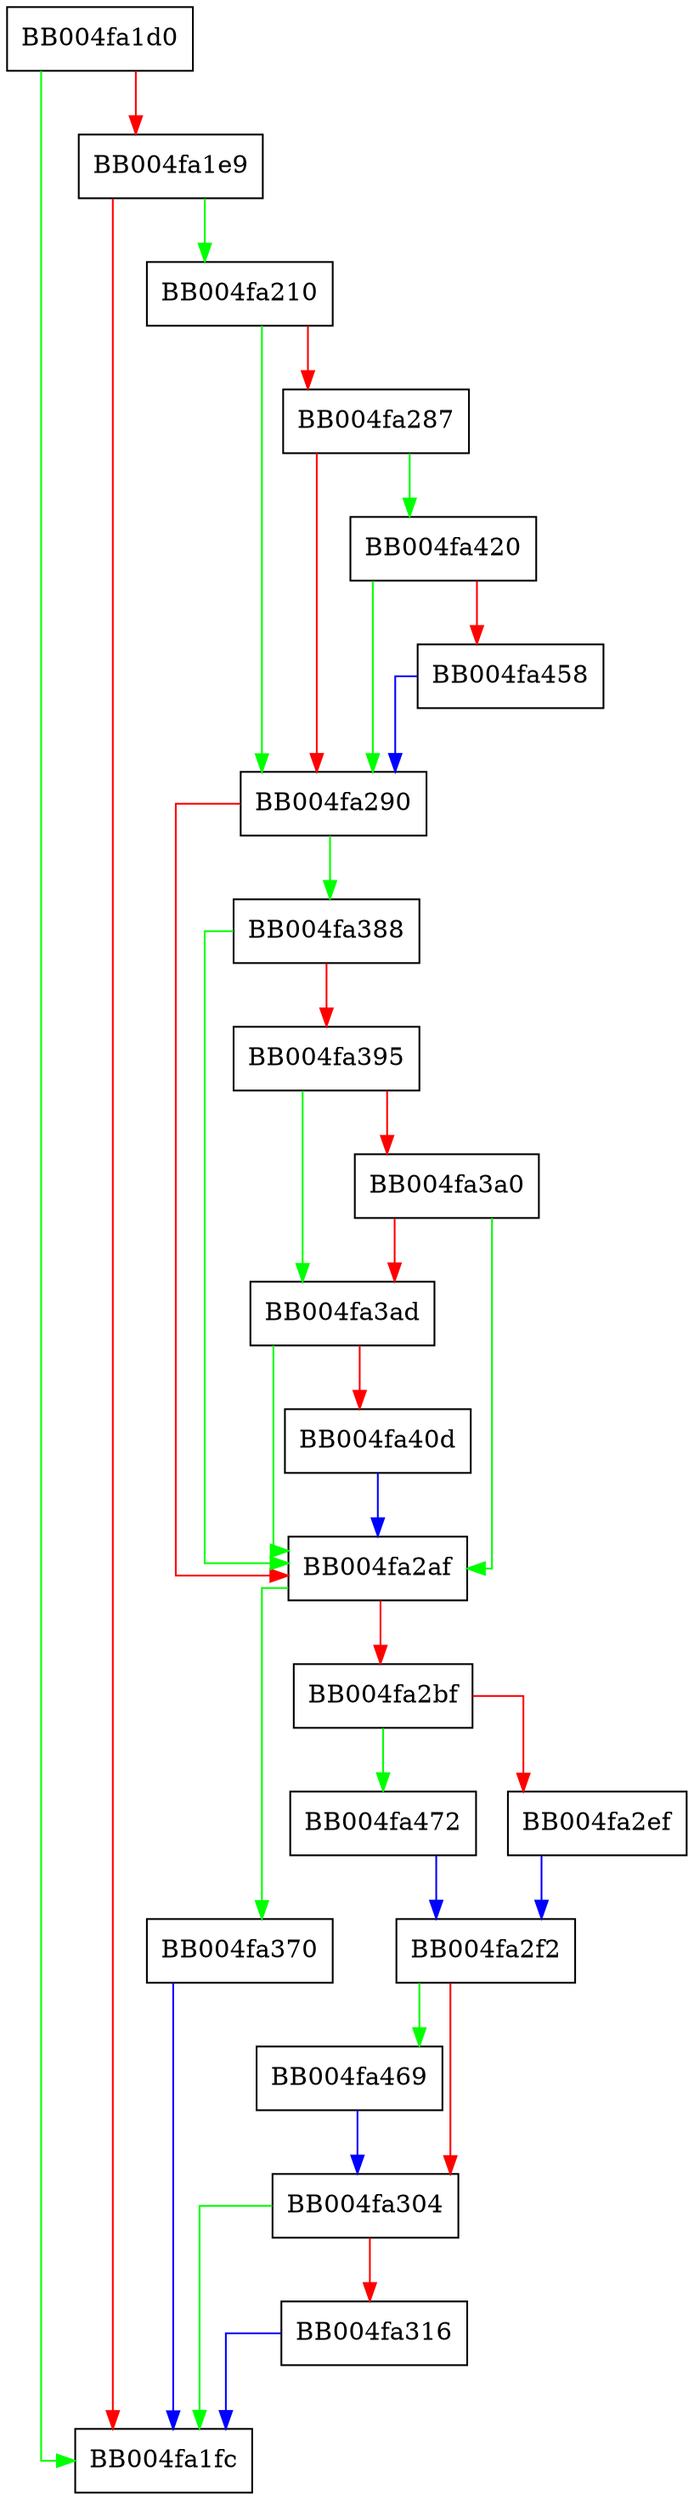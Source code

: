 digraph ossl_quic_channel_on_remote_conn_close {
  node [shape="box"];
  graph [splines=ortho];
  BB004fa1d0 -> BB004fa1fc [color="green"];
  BB004fa1d0 -> BB004fa1e9 [color="red"];
  BB004fa1e9 -> BB004fa210 [color="green"];
  BB004fa1e9 -> BB004fa1fc [color="red"];
  BB004fa210 -> BB004fa290 [color="green"];
  BB004fa210 -> BB004fa287 [color="red"];
  BB004fa287 -> BB004fa420 [color="green"];
  BB004fa287 -> BB004fa290 [color="red"];
  BB004fa290 -> BB004fa388 [color="green"];
  BB004fa290 -> BB004fa2af [color="red"];
  BB004fa2af -> BB004fa370 [color="green"];
  BB004fa2af -> BB004fa2bf [color="red"];
  BB004fa2bf -> BB004fa472 [color="green"];
  BB004fa2bf -> BB004fa2ef [color="red"];
  BB004fa2ef -> BB004fa2f2 [color="blue"];
  BB004fa2f2 -> BB004fa469 [color="green"];
  BB004fa2f2 -> BB004fa304 [color="red"];
  BB004fa304 -> BB004fa1fc [color="green"];
  BB004fa304 -> BB004fa316 [color="red"];
  BB004fa316 -> BB004fa1fc [color="blue"];
  BB004fa370 -> BB004fa1fc [color="blue"];
  BB004fa388 -> BB004fa2af [color="green"];
  BB004fa388 -> BB004fa395 [color="red"];
  BB004fa395 -> BB004fa3ad [color="green"];
  BB004fa395 -> BB004fa3a0 [color="red"];
  BB004fa3a0 -> BB004fa2af [color="green"];
  BB004fa3a0 -> BB004fa3ad [color="red"];
  BB004fa3ad -> BB004fa2af [color="green"];
  BB004fa3ad -> BB004fa40d [color="red"];
  BB004fa40d -> BB004fa2af [color="blue"];
  BB004fa420 -> BB004fa290 [color="green"];
  BB004fa420 -> BB004fa458 [color="red"];
  BB004fa458 -> BB004fa290 [color="blue"];
  BB004fa469 -> BB004fa304 [color="blue"];
  BB004fa472 -> BB004fa2f2 [color="blue"];
}